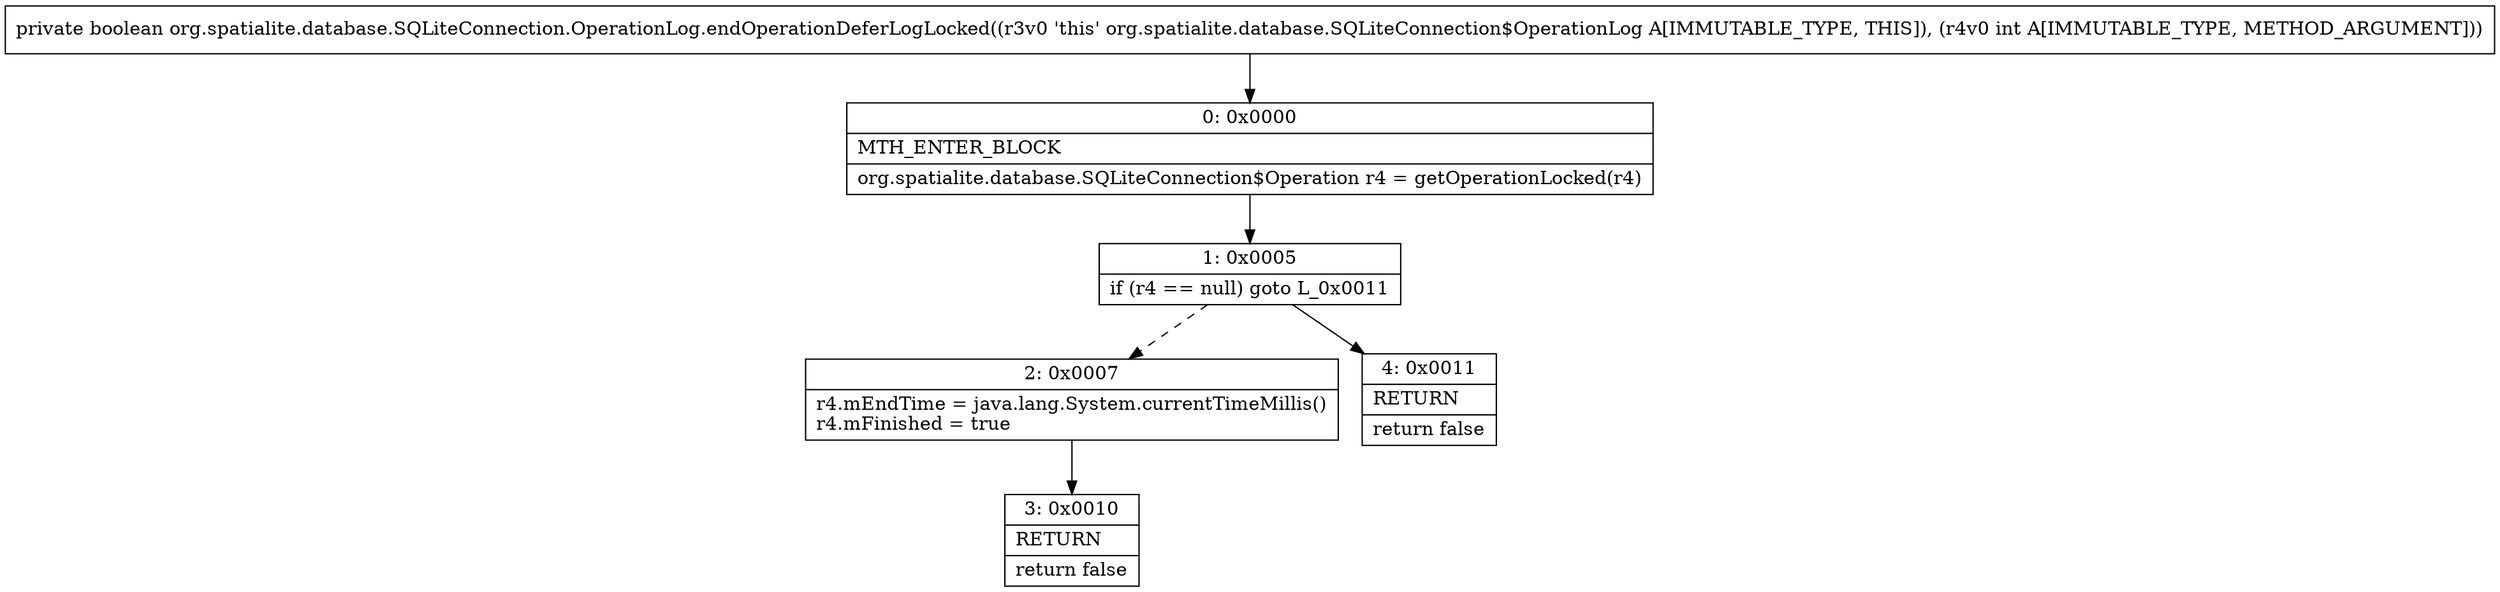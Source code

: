 digraph "CFG fororg.spatialite.database.SQLiteConnection.OperationLog.endOperationDeferLogLocked(I)Z" {
Node_0 [shape=record,label="{0\:\ 0x0000|MTH_ENTER_BLOCK\l|org.spatialite.database.SQLiteConnection$Operation r4 = getOperationLocked(r4)\l}"];
Node_1 [shape=record,label="{1\:\ 0x0005|if (r4 == null) goto L_0x0011\l}"];
Node_2 [shape=record,label="{2\:\ 0x0007|r4.mEndTime = java.lang.System.currentTimeMillis()\lr4.mFinished = true\l}"];
Node_3 [shape=record,label="{3\:\ 0x0010|RETURN\l|return false\l}"];
Node_4 [shape=record,label="{4\:\ 0x0011|RETURN\l|return false\l}"];
MethodNode[shape=record,label="{private boolean org.spatialite.database.SQLiteConnection.OperationLog.endOperationDeferLogLocked((r3v0 'this' org.spatialite.database.SQLiteConnection$OperationLog A[IMMUTABLE_TYPE, THIS]), (r4v0 int A[IMMUTABLE_TYPE, METHOD_ARGUMENT])) }"];
MethodNode -> Node_0;
Node_0 -> Node_1;
Node_1 -> Node_2[style=dashed];
Node_1 -> Node_4;
Node_2 -> Node_3;
}

